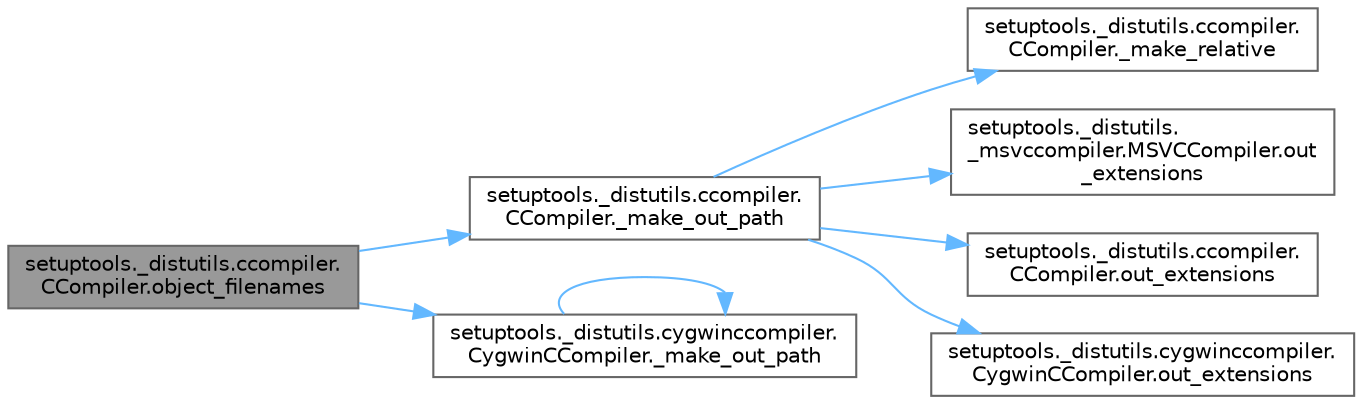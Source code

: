 digraph "setuptools._distutils.ccompiler.CCompiler.object_filenames"
{
 // LATEX_PDF_SIZE
  bgcolor="transparent";
  edge [fontname=Helvetica,fontsize=10,labelfontname=Helvetica,labelfontsize=10];
  node [fontname=Helvetica,fontsize=10,shape=box,height=0.2,width=0.4];
  rankdir="LR";
  Node1 [id="Node000001",label="setuptools._distutils.ccompiler.\lCCompiler.object_filenames",height=0.2,width=0.4,color="gray40", fillcolor="grey60", style="filled", fontcolor="black",tooltip=" "];
  Node1 -> Node2 [id="edge1_Node000001_Node000002",color="steelblue1",style="solid",tooltip=" "];
  Node2 [id="Node000002",label="setuptools._distutils.ccompiler.\lCCompiler._make_out_path",height=0.2,width=0.4,color="grey40", fillcolor="white", style="filled",URL="$classsetuptools_1_1__distutils_1_1ccompiler_1_1_c_compiler.html#a7362b397e4a1dfcdba7c97658123f8e8",tooltip=" "];
  Node2 -> Node3 [id="edge2_Node000002_Node000003",color="steelblue1",style="solid",tooltip=" "];
  Node3 [id="Node000003",label="setuptools._distutils.ccompiler.\lCCompiler._make_relative",height=0.2,width=0.4,color="grey40", fillcolor="white", style="filled",URL="$classsetuptools_1_1__distutils_1_1ccompiler_1_1_c_compiler.html#a983d6b5fc8ba76207c092483af143ba4",tooltip=" "];
  Node2 -> Node4 [id="edge3_Node000002_Node000004",color="steelblue1",style="solid",tooltip=" "];
  Node4 [id="Node000004",label="setuptools._distutils.\l_msvccompiler.MSVCCompiler.out\l_extensions",height=0.2,width=0.4,color="grey40", fillcolor="white", style="filled",URL="$classsetuptools_1_1__distutils_1_1__msvccompiler_1_1_m_s_v_c_compiler.html#a2c121f74bd5cfe31f7b8571f22451545",tooltip=" "];
  Node2 -> Node5 [id="edge4_Node000002_Node000005",color="steelblue1",style="solid",tooltip=" "];
  Node5 [id="Node000005",label="setuptools._distutils.ccompiler.\lCCompiler.out_extensions",height=0.2,width=0.4,color="grey40", fillcolor="white", style="filled",URL="$classsetuptools_1_1__distutils_1_1ccompiler_1_1_c_compiler.html#a35df88f97b9647494f50c05ce08c4564",tooltip=" "];
  Node2 -> Node6 [id="edge5_Node000002_Node000006",color="steelblue1",style="solid",tooltip=" "];
  Node6 [id="Node000006",label="setuptools._distutils.cygwinccompiler.\lCygwinCCompiler.out_extensions",height=0.2,width=0.4,color="grey40", fillcolor="white", style="filled",URL="$classsetuptools_1_1__distutils_1_1cygwinccompiler_1_1_cygwin_c_compiler.html#a6435df6f8a6dad326fa92900073eee18",tooltip=" "];
  Node1 -> Node7 [id="edge6_Node000001_Node000007",color="steelblue1",style="solid",tooltip=" "];
  Node7 [id="Node000007",label="setuptools._distutils.cygwinccompiler.\lCygwinCCompiler._make_out_path",height=0.2,width=0.4,color="grey40", fillcolor="white", style="filled",URL="$classsetuptools_1_1__distutils_1_1cygwinccompiler_1_1_cygwin_c_compiler.html#af6980fe51c8799e0e861417ae40ff3ff",tooltip=" "];
  Node7 -> Node7 [id="edge7_Node000007_Node000007",color="steelblue1",style="solid",tooltip=" "];
}
